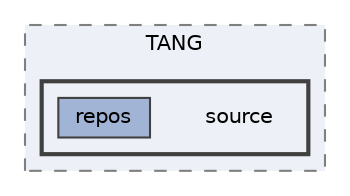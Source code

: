 digraph "C:/Users/TANG/source"
{
 // LATEX_PDF_SIZE
  bgcolor="transparent";
  edge [fontname=Helvetica,fontsize=10,labelfontname=Helvetica,labelfontsize=10];
  node [fontname=Helvetica,fontsize=10,shape=box,height=0.2,width=0.4];
  compound=true
  subgraph clusterdir_d3e457adab2a86b5204c693a7d2cc295 {
    graph [ bgcolor="#edf0f7", pencolor="grey50", label="TANG", fontname=Helvetica,fontsize=10 style="filled,dashed", URL="dir_d3e457adab2a86b5204c693a7d2cc295.html",tooltip=""]
  subgraph clusterdir_f6dd6a1531203af83bb01f472751a379 {
    graph [ bgcolor="#edf0f7", pencolor="grey25", label="", fontname=Helvetica,fontsize=10 style="filled,bold", URL="dir_f6dd6a1531203af83bb01f472751a379.html",tooltip=""]
    dir_f6dd6a1531203af83bb01f472751a379 [shape=plaintext, label="source"];
  dir_b8a80265ce201c00d1a1895b911acf6b [label="repos", fillcolor="#a2b4d6", color="grey25", style="filled", URL="dir_b8a80265ce201c00d1a1895b911acf6b.html",tooltip=""];
  }
  }
}
